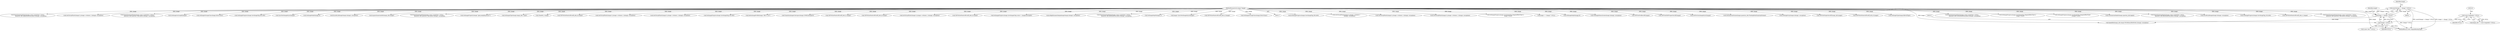 digraph "0_ImageMagick6_3c53413eb544cc567309b4c86485eae43e956112@API" {
"1000153" [label="(Call,assert(image != (Image *) NULL))"];
"1000154" [label="(Call,image != (Image *) NULL)"];
"1000119" [label="(MethodParameterIn,Image *image)"];
"1000156" [label="(Call,(Image *) NULL)"];
"1000144" [label="(Call,(const ImageInfo *) NULL)"];
"1002336" [label="(Call,SetImageProgress(image,SaveImageTag,300,400))"];
"1002369" [label="(Call,GetVirtualPixels(image,0,y,image->columns,1,\n                  &image->exception))"];
"1002794" [label="(Call,GetVirtualPixels(image,0,y,image->columns,1,&image->exception))"];
"1002023" [label="(Call,GetVirtualPixels(image,0,y,image->columns,1,&image->exception))"];
"1000162" [label="(Identifier,image)"];
"1002850" [label="(Call,SetImageProgress(image,SaveImageTag,(MagickOffsetType) y,\n                image->rows))"];
"1002911" [label="(Call,image == (Image *) NULL)"];
"1000155" [label="(Identifier,image)"];
"1000733" [label="(Call,SetImageDepth(image,8))"];
"1000182" [label="(Call,OpenBlob(image_info,image,WriteBinaryBlobMode,&image->exception))"];
"1000805" [label="(Call,SetImageMonochrome(image,&image->exception))"];
"1001893" [label="(Call,TIFFSetProfiles(tiff,image))"];
"1001950" [label="(Call,TIFFSetEXIFProperties(tiff,image))"];
"1000487" [label="(Call,GetPreviousImageInList(image))"];
"1000461" [label="(Call,SetQuantumFormat(image,quantum_info,FloatingPointQuantumFormat))"];
"1000767" [label="(Call,SetImageGray(image,&image->exception))"];
"1001942" [label="(Call,TIFFSetProperties(tiff,image_info,image))"];
"1002829" [label="(Call,TIFFWritePixels(tiff,&tiff_info,y,0,image))"];
"1000393" [label="(Call,SetImageType(image,BilevelType))"];
"1002218" [label="(Call,ExportQuantumPixels(image,(const CacheView *) NULL,\n                quantum_info,GreenQuantum,pixels,&image->exception))"];
"1002535" [label="(Call,SetImageProgress(image,SaveImageTag,(MagickOffsetType) y,\n                image->rows))"];
"1002079" [label="(Call,SetImageProgress(image,SaveImageTag,(MagickOffsetType)\n                    y,image->rows))"];
"1000846" [label="(Call,SetQuantumDepth(image,quantum_info,depth))"];
"1002301" [label="(Call,ExportQuantumPixels(image,(const CacheView *) NULL,\n                quantum_info,BlueQuantum,pixels,&image->exception))"];
"1002875" [label="(Call,DecodeLabImage(image,&image->exception))"];
"1000119" [label="(MethodParameterIn,Image *image)"];
"1002170" [label="(Call,SetImageProgress(image,SaveImageTag,100,400))"];
"1002232" [label="(Call,TIFFWritePixels(tiff,&tiff_info,y,1,image))"];
"1000154" [label="(Call,image != (Image *) NULL)"];
"1000153" [label="(Call,assert(image != (Image *) NULL))"];
"1002500" [label="(Call,ExportQuantumPixels(image,(const CacheView *) NULL,\n            quantum_info,quantum_type,pixels,&image->exception))"];
"1000215" [label="(Call,(const char *) NULL)"];
"1002390" [label="(Call,ExportQuantumPixels(image,(const CacheView *) NULL,\n                  quantum_info,AlphaQuantum,pixels,&image->exception))"];
"1002479" [label="(Call,GetVirtualPixels(image,0,y,image->columns,1,&image->exception))"];
"1002815" [label="(Call,ExportQuantumPixels(image,(const CacheView *) NULL,\n            quantum_info,quantum_type,pixels,&image->exception))"];
"1000337" [label="(Call,GetImageListLength(image))"];
"1000728" [label="(Call,SetImageStorageClass(image,DirectClass))"];
"1002425" [label="(Call,SetImageProgress(image,SaveImageTag,400,400))"];
"1002908" [label="(Call,SyncNextImageInList(image))"];
"1000411" [label="(Call,SetImageDepth(image,8))"];
"1000702" [label="(Call,EncodeLabImage(image,&image->exception))"];
"1000120" [label="(Block,)"];
"1000156" [label="(Call,(Image *) NULL)"];
"1000419" [label="(Call,AcquireQuantumInfo(image_info,image))"];
"1002044" [label="(Call,ExportQuantumPixels(image,(const CacheView *) NULL,\n                quantum_info,quantum_type,pixels,&image->exception))"];
"1001169" [label="(Call,GetImageProperty(image,\"jpeg:sampling-factor\"))"];
"1000355" [label="(Call,SetImageType(image,image_info->type))"];
"1000290" [label="(Call,(thandle_t) image)"];
"1002058" [label="(Call,TIFFWritePixels(tiff,&tiff_info,y,0,image))"];
"1002114" [label="(Call,GetVirtualPixels(image,0,y,image->columns,1,&image->exception))"];
"1002280" [label="(Call,GetVirtualPixels(image,0,y,image->columns,1,&image->exception))"];
"1002253" [label="(Call,SetImageProgress(image,SaveImageTag,200,400))"];
"1000323" [label="(Call,DeleteImageProfile(image,\"tiff:37724\"))"];
"1002459" [label="(Call,TransformImageColorspace(image,CMYKColorspace))"];
"1002315" [label="(Call,TIFFWritePixels(tiff,&tiff_info,y,2,image))"];
"1002149" [label="(Call,TIFFWritePixels(tiff,&tiff_info,y,0,image))"];
"1002197" [label="(Call,GetVirtualPixels(image,0,y,image->columns,1,&image->exception))"];
"1000142" [label="(Call,image_info != (const ImageInfo *) NULL)"];
"1002948" [label="(MethodReturn,static MagickBooleanType)"];
"1002514" [label="(Call,TIFFWritePixels(tiff,&tiff_info,y,0,image))"];
"1000146" [label="(Identifier,NULL)"];
"1002919" [label="(Call,SetImageProgress(image,SaveImagesTag,scene++,imageListLength))"];
"1000451" [label="(Call,IsHighDynamicRangeImage(image,&image->exception))"];
"1000144" [label="(Call,(const ImageInfo *) NULL)"];
"1002135" [label="(Call,ExportQuantumPixels(image,(const CacheView *) NULL,\n                quantum_info,RedQuantum,pixels,&image->exception))"];
"1000398" [label="(Call,SetImageDepth(image,1))"];
"1002906" [label="(Call,image=SyncNextImageInList(image))"];
"1002404" [label="(Call,TIFFWritePixels(tiff,&tiff_info,y,3,image))"];
"1000406" [label="(Call,SetImageStorageClass(image,DirectClass))"];
"1000158" [label="(Identifier,NULL)"];
"1000153" -> "1000120"  [label="AST: "];
"1000153" -> "1000154"  [label="CFG: "];
"1000154" -> "1000153"  [label="AST: "];
"1000162" -> "1000153"  [label="CFG: "];
"1000153" -> "1002948"  [label="DDG: assert(image != (Image *) NULL)"];
"1000153" -> "1002948"  [label="DDG: image != (Image *) NULL"];
"1000154" -> "1000153"  [label="DDG: image"];
"1000154" -> "1000153"  [label="DDG: (Image *) NULL"];
"1000154" -> "1000156"  [label="CFG: "];
"1000155" -> "1000154"  [label="AST: "];
"1000156" -> "1000154"  [label="AST: "];
"1000154" -> "1002948"  [label="DDG: (Image *) NULL"];
"1000119" -> "1000154"  [label="DDG: image"];
"1000156" -> "1000154"  [label="DDG: NULL"];
"1000154" -> "1000182"  [label="DDG: image"];
"1000119" -> "1000117"  [label="AST: "];
"1000119" -> "1002948"  [label="DDG: image"];
"1000119" -> "1000182"  [label="DDG: image"];
"1000119" -> "1000290"  [label="DDG: image"];
"1000119" -> "1000323"  [label="DDG: image"];
"1000119" -> "1000337"  [label="DDG: image"];
"1000119" -> "1000355"  [label="DDG: image"];
"1000119" -> "1000393"  [label="DDG: image"];
"1000119" -> "1000398"  [label="DDG: image"];
"1000119" -> "1000406"  [label="DDG: image"];
"1000119" -> "1000411"  [label="DDG: image"];
"1000119" -> "1000419"  [label="DDG: image"];
"1000119" -> "1000451"  [label="DDG: image"];
"1000119" -> "1000461"  [label="DDG: image"];
"1000119" -> "1000487"  [label="DDG: image"];
"1000119" -> "1000702"  [label="DDG: image"];
"1000119" -> "1000728"  [label="DDG: image"];
"1000119" -> "1000733"  [label="DDG: image"];
"1000119" -> "1000767"  [label="DDG: image"];
"1000119" -> "1000805"  [label="DDG: image"];
"1000119" -> "1000846"  [label="DDG: image"];
"1000119" -> "1001169"  [label="DDG: image"];
"1000119" -> "1001893"  [label="DDG: image"];
"1000119" -> "1001942"  [label="DDG: image"];
"1000119" -> "1001950"  [label="DDG: image"];
"1000119" -> "1002023"  [label="DDG: image"];
"1000119" -> "1002044"  [label="DDG: image"];
"1000119" -> "1002058"  [label="DDG: image"];
"1000119" -> "1002079"  [label="DDG: image"];
"1000119" -> "1002114"  [label="DDG: image"];
"1000119" -> "1002135"  [label="DDG: image"];
"1000119" -> "1002149"  [label="DDG: image"];
"1000119" -> "1002170"  [label="DDG: image"];
"1000119" -> "1002197"  [label="DDG: image"];
"1000119" -> "1002218"  [label="DDG: image"];
"1000119" -> "1002232"  [label="DDG: image"];
"1000119" -> "1002253"  [label="DDG: image"];
"1000119" -> "1002280"  [label="DDG: image"];
"1000119" -> "1002301"  [label="DDG: image"];
"1000119" -> "1002315"  [label="DDG: image"];
"1000119" -> "1002336"  [label="DDG: image"];
"1000119" -> "1002369"  [label="DDG: image"];
"1000119" -> "1002390"  [label="DDG: image"];
"1000119" -> "1002404"  [label="DDG: image"];
"1000119" -> "1002425"  [label="DDG: image"];
"1000119" -> "1002459"  [label="DDG: image"];
"1000119" -> "1002479"  [label="DDG: image"];
"1000119" -> "1002500"  [label="DDG: image"];
"1000119" -> "1002514"  [label="DDG: image"];
"1000119" -> "1002535"  [label="DDG: image"];
"1000119" -> "1002794"  [label="DDG: image"];
"1000119" -> "1002815"  [label="DDG: image"];
"1000119" -> "1002829"  [label="DDG: image"];
"1000119" -> "1002850"  [label="DDG: image"];
"1000119" -> "1002875"  [label="DDG: image"];
"1000119" -> "1002906"  [label="DDG: image"];
"1000119" -> "1002908"  [label="DDG: image"];
"1000119" -> "1002911"  [label="DDG: image"];
"1000119" -> "1002919"  [label="DDG: image"];
"1000156" -> "1000158"  [label="CFG: "];
"1000157" -> "1000156"  [label="AST: "];
"1000158" -> "1000156"  [label="AST: "];
"1000156" -> "1002948"  [label="DDG: NULL"];
"1000144" -> "1000156"  [label="DDG: NULL"];
"1000156" -> "1000215"  [label="DDG: NULL"];
"1000144" -> "1000142"  [label="AST: "];
"1000144" -> "1000146"  [label="CFG: "];
"1000145" -> "1000144"  [label="AST: "];
"1000146" -> "1000144"  [label="AST: "];
"1000142" -> "1000144"  [label="CFG: "];
"1000144" -> "1000142"  [label="DDG: NULL"];
}
